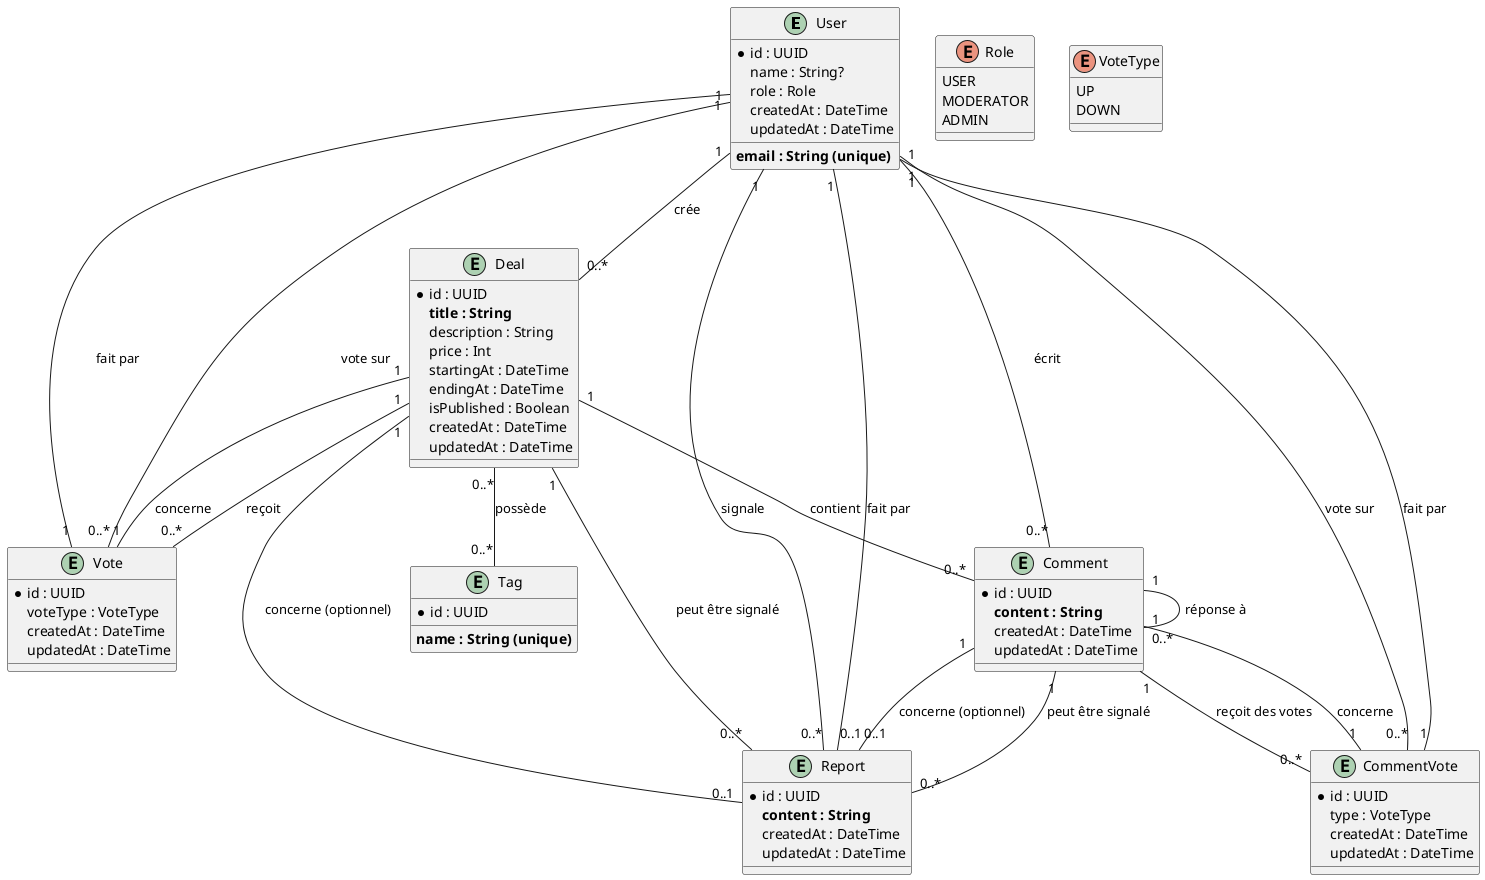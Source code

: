 @startuml ERD

' Définition des entités
entity User {
  *id : UUID
  **email : String (unique)**
  name : String?
  role : Role
  createdAt : DateTime
  updatedAt : DateTime
}

entity Deal {
  *id : UUID
  **title : String**
  description : String
  price : Int
  startingAt : DateTime
  endingAt : DateTime
  isPublished : Boolean
  createdAt : DateTime
  updatedAt : DateTime
}

entity Tag {
  *id : UUID
  **name : String (unique)**
}

entity Vote {
  *id : UUID
  voteType : VoteType
  createdAt : DateTime
  updatedAt : DateTime
}

entity Comment {
  *id : UUID
  **content : String**
  createdAt : DateTime
  updatedAt : DateTime
}

entity Report {
  *id : UUID
  **content : String**
  createdAt : DateTime
  updatedAt : DateTime
}

entity CommentVote {
  *id : UUID
  type : VoteType
  createdAt : DateTime
  updatedAt : DateTime
}

' Définition des relations
User "1" -- "0..*" Deal : crée
User "1" -- "0..*" Comment : écrit
User "1" -- "0..*" Vote : vote sur
User "1" -- "0..*" CommentVote : vote sur
User "1" -- "0..*" Report : signale

Deal "1" -- "0..*" Vote : reçoit
Deal "1" -- "0..*" Comment : contient
Deal "1" -- "0..*" Report : peut être signalé
Deal "0..*" -- "0..*" Tag : possède

Comment "1" -- "0..*" Comment : réponse à
Comment "1" -- "0..*" CommentVote : reçoit des votes
Comment "1" -- "0..*" Report : peut être signalé

Report "0..1" -- "1" User : fait par
Report "0..1" -- "1" Deal : concerne (optionnel)
Report "0..1" -- "1" Comment : concerne (optionnel)

Vote "1" -- "1" User : fait par
Vote "1" -- "1" Deal : concerne

CommentVote "1" -- "1" User : fait par
CommentVote "1" -- "1" Comment : concerne

' Définition des enums
enum Role {
  USER
  MODERATOR
  ADMIN
}

enum VoteType {
  UP
  DOWN
}

@enduml
